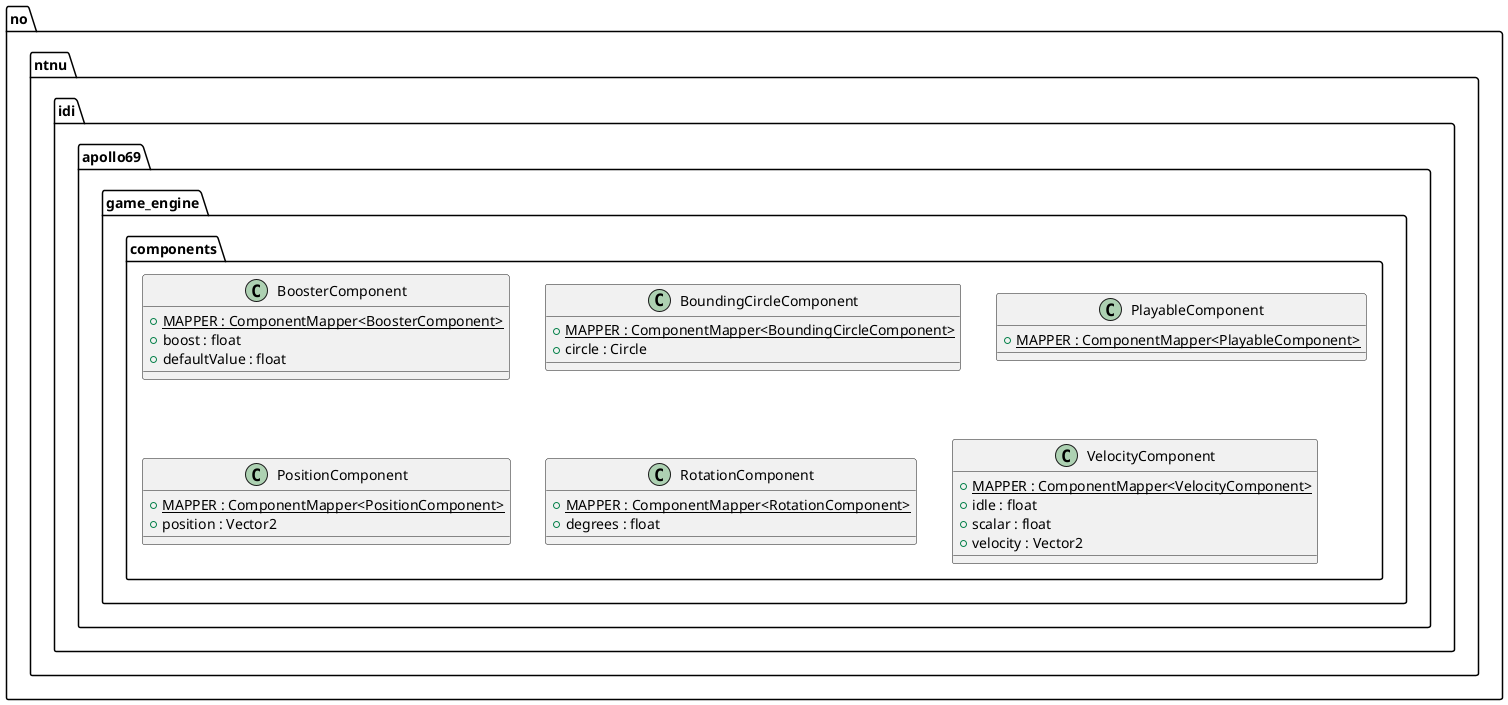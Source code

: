 @startuml

        class no.ntnu.idi.apollo69.game_engine.components.BoosterComponent {
            {static} + MAPPER : ComponentMapper<BoosterComponent>
            + boost : float
            + defaultValue : float
        }
  

        class no.ntnu.idi.apollo69.game_engine.components.BoundingCircleComponent {
            {static} + MAPPER : ComponentMapper<BoundingCircleComponent>
            + circle : Circle
        }
  

        class no.ntnu.idi.apollo69.game_engine.components.PlayableComponent {
            {static} + MAPPER : ComponentMapper<PlayableComponent>
        }
  

        class no.ntnu.idi.apollo69.game_engine.components.PositionComponent {
            {static} + MAPPER : ComponentMapper<PositionComponent>
            + position : Vector2
        }
  

        class no.ntnu.idi.apollo69.game_engine.components.RotationComponent {
            {static} + MAPPER : ComponentMapper<RotationComponent>
            + degrees : float
        }
  

        class no.ntnu.idi.apollo69.game_engine.components.VelocityComponent {
            {static} + MAPPER : ComponentMapper<VelocityComponent>
            + idle : float
            + scalar : float
            + velocity : Vector2
        }


@enduml
